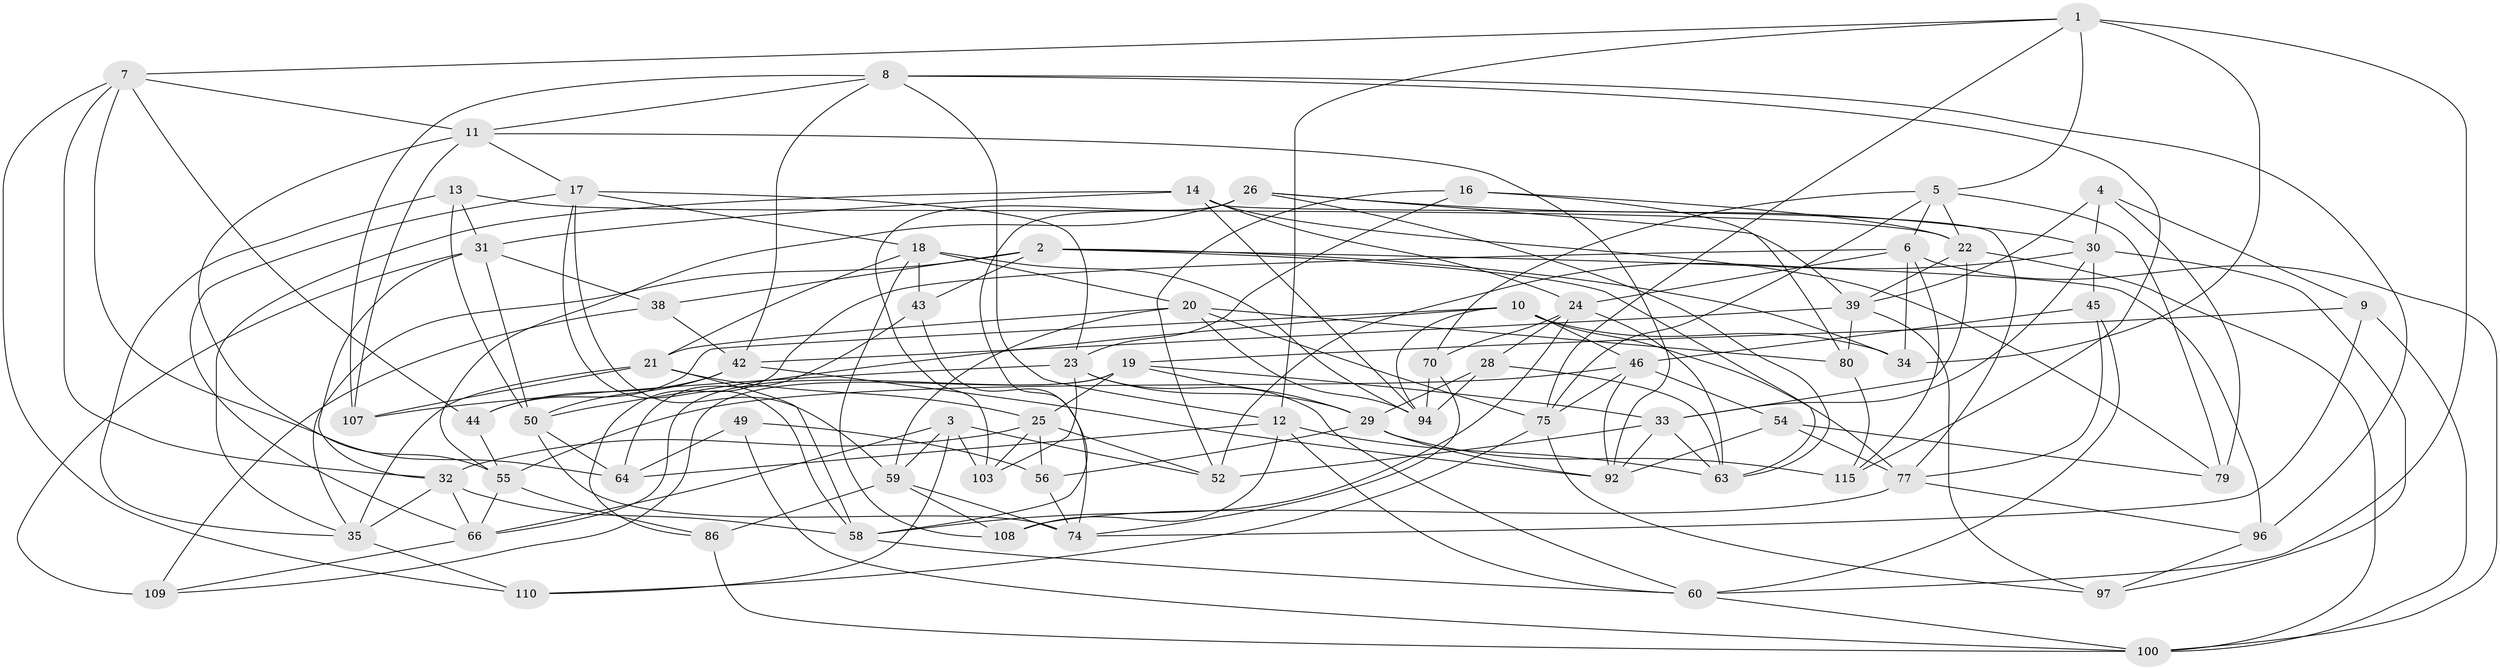 // original degree distribution, {4: 1.0}
// Generated by graph-tools (version 1.1) at 2025/11/02/27/25 16:11:47]
// undirected, 70 vertices, 183 edges
graph export_dot {
graph [start="1"]
  node [color=gray90,style=filled];
  1 [super="+48"];
  2 [super="+69"];
  3 [super="+93"];
  4;
  5 [super="+68"];
  6 [super="+65"];
  7 [super="+15"];
  8 [super="+41"];
  9;
  10 [super="+106"];
  11 [super="+91"];
  12 [super="+114"];
  13;
  14 [super="+81"];
  16;
  17 [super="+88"];
  18 [super="+102"];
  19 [super="+53"];
  20 [super="+95"];
  21 [super="+57"];
  22 [super="+36"];
  23 [super="+40"];
  24 [super="+27"];
  25 [super="+84"];
  26 [super="+72"];
  28;
  29 [super="+37"];
  30 [super="+61"];
  31 [super="+73"];
  32 [super="+104"];
  33 [super="+105"];
  34;
  35 [super="+51"];
  38;
  39 [super="+98"];
  42 [super="+47"];
  43;
  44;
  45;
  46 [super="+62"];
  49;
  50 [super="+87"];
  52 [super="+76"];
  54;
  55 [super="+78"];
  56;
  58 [super="+101"];
  59 [super="+67"];
  60 [super="+113"];
  63 [super="+90"];
  64 [super="+89"];
  66 [super="+71"];
  70;
  74 [super="+83"];
  75 [super="+85"];
  77 [super="+82"];
  79;
  80;
  86;
  92 [super="+99"];
  94 [super="+112"];
  96;
  97;
  100 [super="+111"];
  103;
  107;
  108;
  109;
  110;
  115;
  1 -- 34;
  1 -- 7;
  1 -- 75;
  1 -- 12;
  1 -- 5;
  1 -- 60;
  2 -- 96;
  2 -- 38;
  2 -- 34;
  2 -- 35;
  2 -- 43;
  2 -- 63;
  3 -- 103;
  3 -- 66;
  3 -- 52 [weight=2];
  3 -- 59;
  3 -- 110;
  4 -- 30;
  4 -- 79;
  4 -- 9;
  4 -- 39;
  5 -- 70;
  5 -- 22;
  5 -- 75;
  5 -- 6;
  5 -- 79;
  6 -- 115;
  6 -- 34;
  6 -- 86;
  6 -- 100;
  6 -- 24;
  7 -- 44;
  7 -- 32;
  7 -- 110;
  7 -- 11;
  7 -- 64;
  8 -- 115;
  8 -- 107;
  8 -- 12;
  8 -- 96;
  8 -- 11;
  8 -- 42;
  9 -- 19;
  9 -- 74;
  9 -- 100;
  10 -- 34;
  10 -- 44;
  10 -- 77;
  10 -- 46;
  10 -- 50;
  10 -- 94;
  11 -- 107;
  11 -- 92;
  11 -- 55;
  11 -- 17;
  12 -- 108;
  12 -- 60;
  12 -- 63;
  12 -- 64;
  13 -- 35;
  13 -- 31;
  13 -- 50;
  13 -- 22;
  14 -- 77;
  14 -- 24;
  14 -- 94;
  14 -- 35;
  14 -- 79;
  14 -- 31;
  16 -- 52;
  16 -- 80;
  16 -- 23;
  16 -- 22;
  17 -- 59;
  17 -- 18;
  17 -- 58;
  17 -- 66;
  17 -- 23;
  18 -- 108;
  18 -- 43;
  18 -- 20;
  18 -- 94;
  18 -- 21;
  19 -- 109;
  19 -- 25;
  19 -- 33;
  19 -- 66;
  19 -- 29;
  20 -- 21;
  20 -- 94;
  20 -- 80;
  20 -- 75;
  20 -- 59;
  21 -- 58;
  21 -- 25;
  21 -- 107;
  21 -- 35;
  22 -- 39;
  22 -- 33;
  22 -- 100;
  23 -- 29;
  23 -- 103;
  23 -- 60;
  23 -- 107;
  24 -- 70;
  24 -- 63;
  24 -- 58;
  24 -- 28;
  25 -- 32;
  25 -- 103;
  25 -- 56;
  25 -- 52;
  26 -- 63;
  26 -- 39;
  26 -- 55;
  26 -- 58;
  26 -- 30;
  26 -- 103;
  28 -- 94;
  28 -- 63;
  28 -- 29;
  29 -- 115;
  29 -- 56;
  29 -- 92;
  30 -- 33;
  30 -- 97;
  30 -- 45;
  30 -- 52;
  31 -- 109;
  31 -- 38;
  31 -- 50;
  31 -- 32;
  32 -- 58;
  32 -- 66;
  32 -- 35;
  33 -- 92;
  33 -- 63;
  33 -- 52;
  35 -- 110;
  38 -- 109;
  38 -- 42;
  39 -- 80;
  39 -- 97;
  39 -- 42;
  42 -- 44;
  42 -- 50;
  42 -- 92;
  43 -- 74;
  43 -- 64;
  44 -- 55;
  45 -- 60;
  45 -- 46;
  45 -- 77;
  46 -- 92;
  46 -- 75;
  46 -- 54;
  46 -- 55;
  49 -- 64 [weight=2];
  49 -- 56;
  49 -- 100;
  50 -- 64;
  50 -- 74;
  54 -- 92;
  54 -- 79;
  54 -- 77;
  55 -- 86;
  55 -- 66;
  56 -- 74;
  58 -- 60;
  59 -- 108;
  59 -- 86;
  59 -- 74;
  60 -- 100;
  66 -- 109;
  70 -- 94;
  70 -- 74;
  75 -- 110;
  75 -- 97;
  77 -- 96;
  77 -- 108;
  80 -- 115;
  86 -- 100;
  96 -- 97;
}
